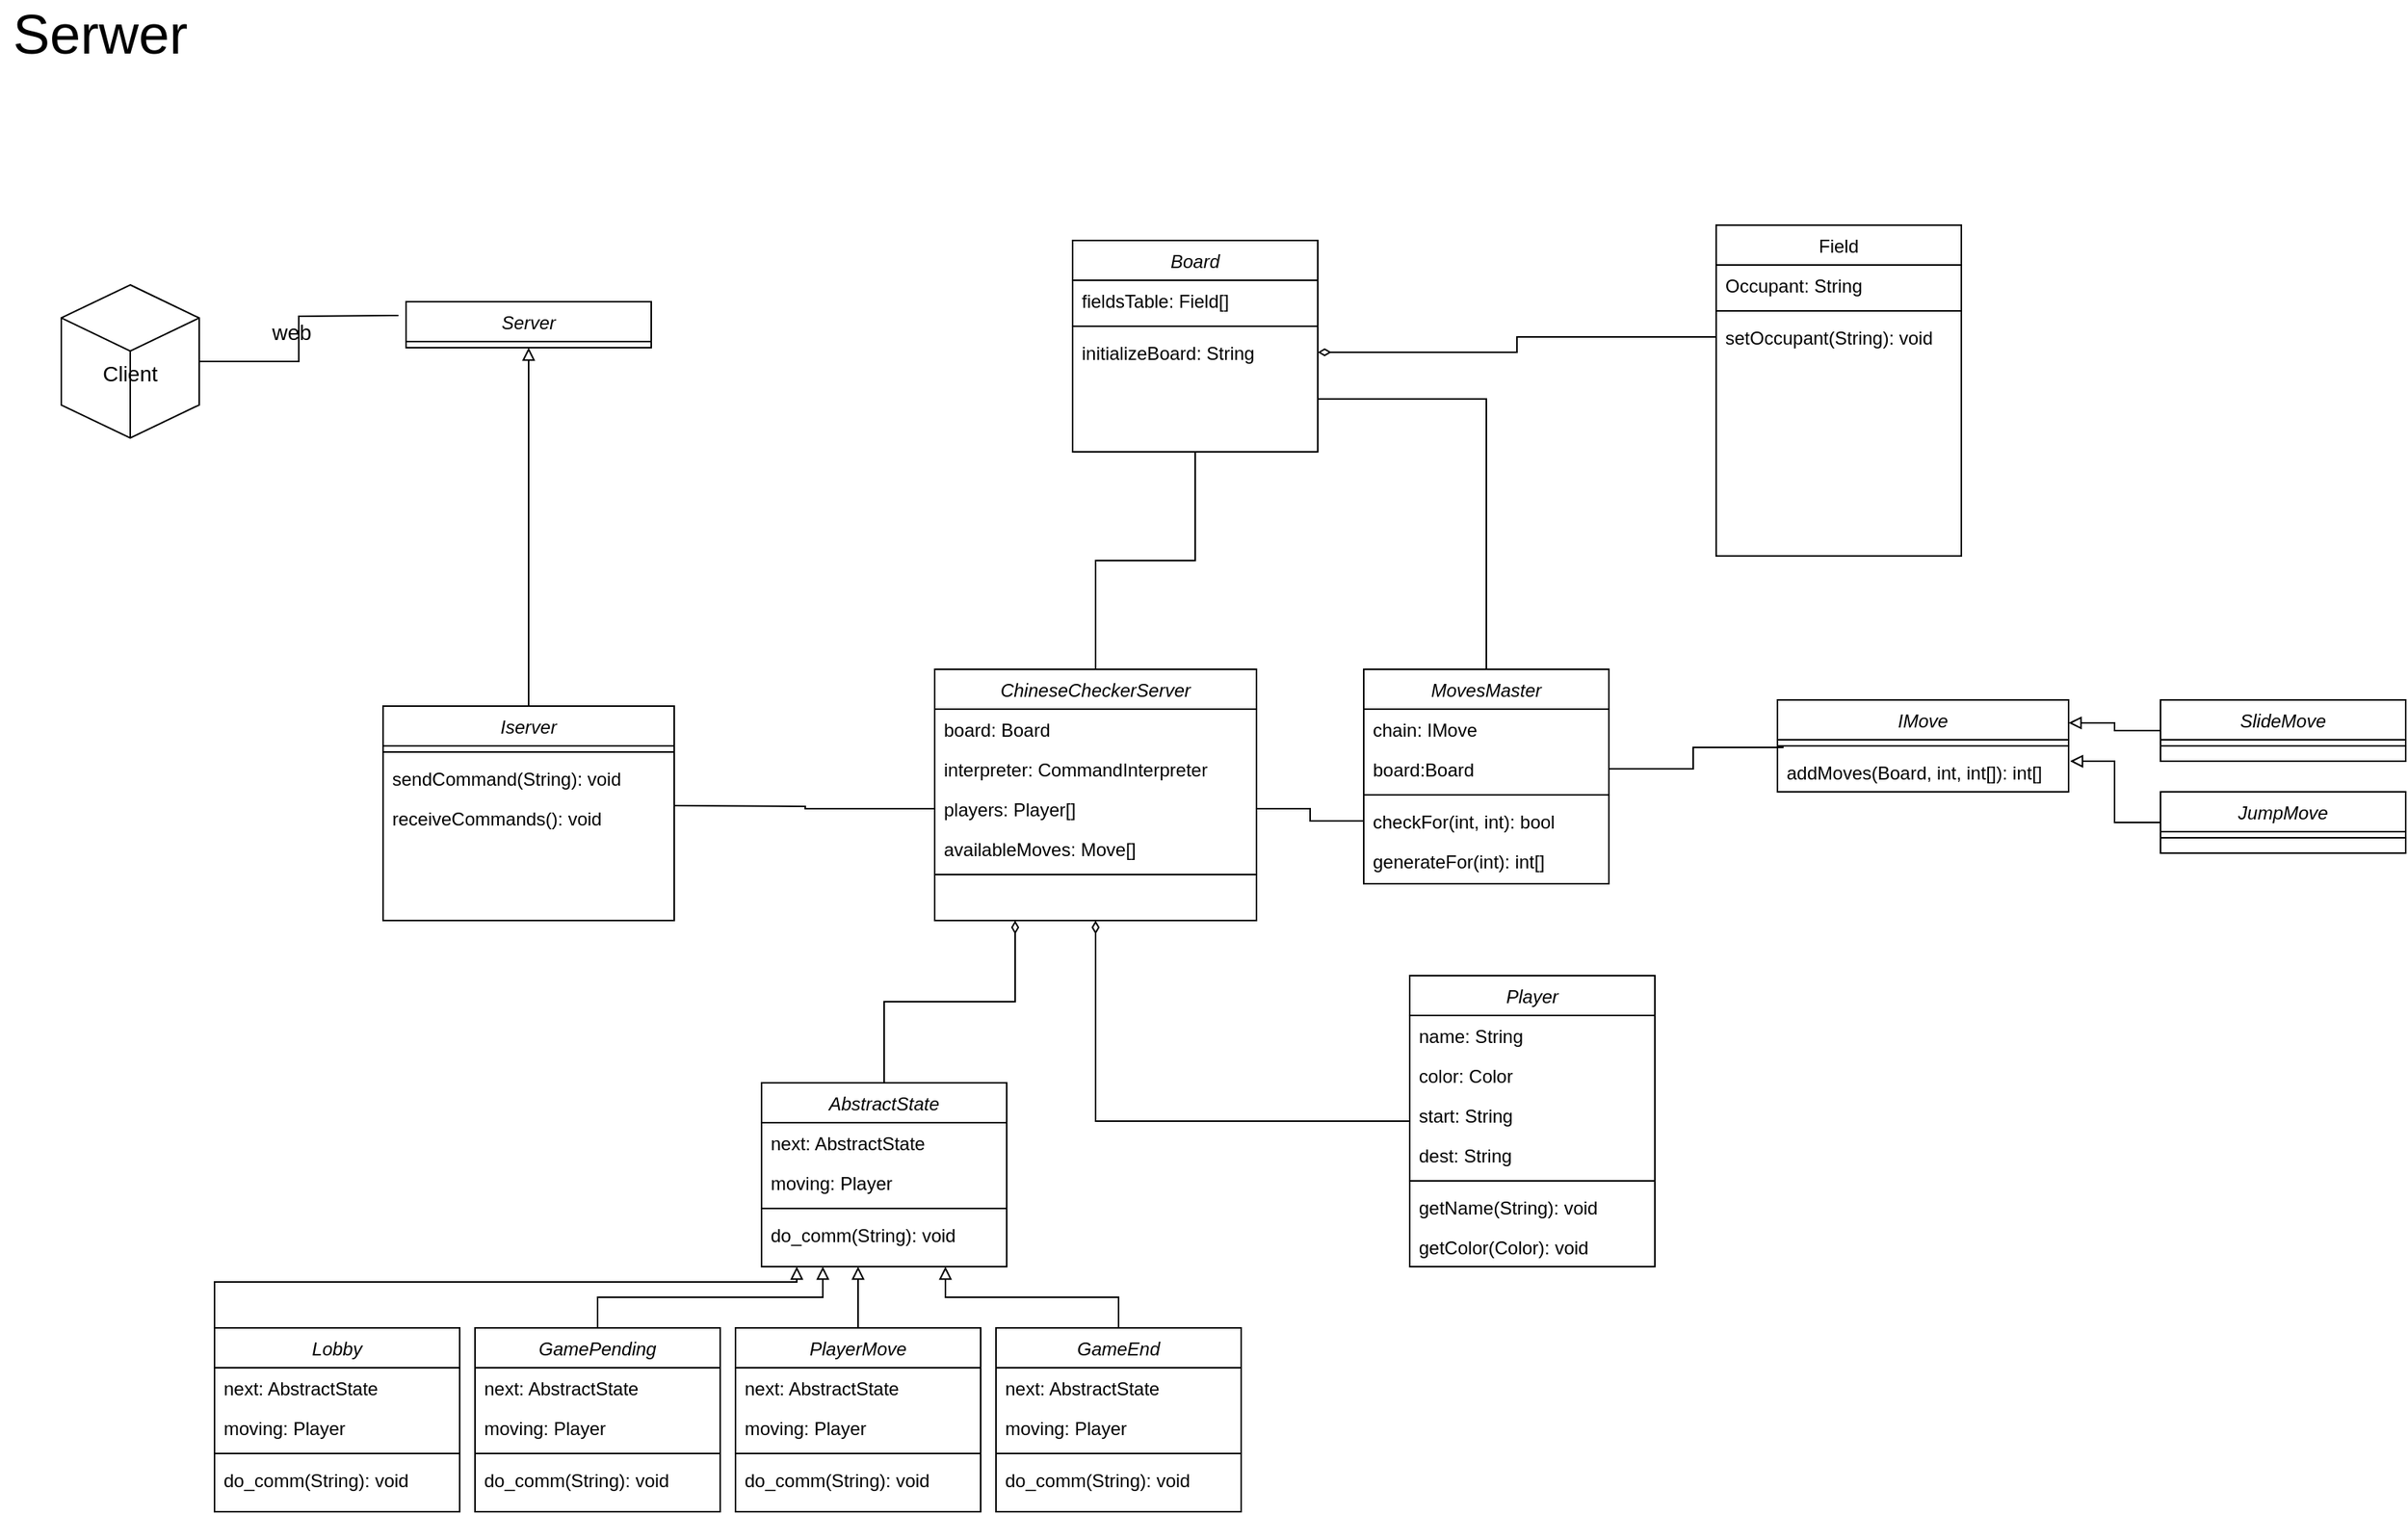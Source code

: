 <mxfile version="15.8.7" type="device"><diagram id="C5RBs43oDa-KdzZeNtuy" name="Page-1"><mxGraphModel dx="385" dy="714" grid="1" gridSize="10" guides="1" tooltips="1" connect="1" arrows="1" fold="1" page="1" pageScale="1" pageWidth="827" pageHeight="1169" math="0" shadow="0"><root><mxCell id="WIyWlLk6GJQsqaUBKTNV-0"/><mxCell id="WIyWlLk6GJQsqaUBKTNV-1" parent="WIyWlLk6GJQsqaUBKTNV-0"/><mxCell id="zkfFHV4jXpPFQw0GAbJ--0" value="Board" style="swimlane;fontStyle=2;align=center;verticalAlign=top;childLayout=stackLayout;horizontal=1;startSize=26;horizontalStack=0;resizeParent=1;resizeLast=0;collapsible=1;marginBottom=0;rounded=0;shadow=0;strokeWidth=1;" parent="WIyWlLk6GJQsqaUBKTNV-1" vertex="1"><mxGeometry x="710" y="160" width="160" height="138" as="geometry"><mxRectangle x="230" y="140" width="160" height="26" as="alternateBounds"/></mxGeometry></mxCell><mxCell id="zkfFHV4jXpPFQw0GAbJ--3" value="fieldsTable: Field[]" style="text;align=left;verticalAlign=top;spacingLeft=4;spacingRight=4;overflow=hidden;rotatable=0;points=[[0,0.5],[1,0.5]];portConstraint=eastwest;rounded=0;shadow=0;html=0;" parent="zkfFHV4jXpPFQw0GAbJ--0" vertex="1"><mxGeometry y="26" width="160" height="26" as="geometry"/></mxCell><mxCell id="zkfFHV4jXpPFQw0GAbJ--4" value="" style="line;html=1;strokeWidth=1;align=left;verticalAlign=middle;spacingTop=-1;spacingLeft=3;spacingRight=3;rotatable=0;labelPosition=right;points=[];portConstraint=eastwest;" parent="zkfFHV4jXpPFQw0GAbJ--0" vertex="1"><mxGeometry y="52" width="160" height="8" as="geometry"/></mxCell><mxCell id="zkfFHV4jXpPFQw0GAbJ--5" value="initializeBoard: String" style="text;align=left;verticalAlign=top;spacingLeft=4;spacingRight=4;overflow=hidden;rotatable=0;points=[[0,0.5],[1,0.5]];portConstraint=eastwest;" parent="zkfFHV4jXpPFQw0GAbJ--0" vertex="1"><mxGeometry y="60" width="160" height="26" as="geometry"/></mxCell><mxCell id="zkfFHV4jXpPFQw0GAbJ--17" value="Field" style="swimlane;fontStyle=0;align=center;verticalAlign=top;childLayout=stackLayout;horizontal=1;startSize=26;horizontalStack=0;resizeParent=1;resizeLast=0;collapsible=1;marginBottom=0;rounded=0;shadow=0;strokeWidth=1;" parent="WIyWlLk6GJQsqaUBKTNV-1" vertex="1"><mxGeometry x="1130" y="150" width="160" height="216" as="geometry"><mxRectangle x="550" y="140" width="160" height="26" as="alternateBounds"/></mxGeometry></mxCell><mxCell id="zkfFHV4jXpPFQw0GAbJ--18" value="Occupant: String" style="text;align=left;verticalAlign=top;spacingLeft=4;spacingRight=4;overflow=hidden;rotatable=0;points=[[0,0.5],[1,0.5]];portConstraint=eastwest;" parent="zkfFHV4jXpPFQw0GAbJ--17" vertex="1"><mxGeometry y="26" width="160" height="26" as="geometry"/></mxCell><mxCell id="zkfFHV4jXpPFQw0GAbJ--23" value="" style="line;html=1;strokeWidth=1;align=left;verticalAlign=middle;spacingTop=-1;spacingLeft=3;spacingRight=3;rotatable=0;labelPosition=right;points=[];portConstraint=eastwest;" parent="zkfFHV4jXpPFQw0GAbJ--17" vertex="1"><mxGeometry y="52" width="160" height="8" as="geometry"/></mxCell><mxCell id="1fBprcd-rrr-5zjSftDF-2" value="setOccupant(String): void" style="text;align=left;verticalAlign=top;spacingLeft=4;spacingRight=4;overflow=hidden;rotatable=0;points=[[0,0.5],[1,0.5]];portConstraint=eastwest;" vertex="1" parent="zkfFHV4jXpPFQw0GAbJ--17"><mxGeometry y="60" width="160" height="26" as="geometry"/></mxCell><mxCell id="1fBprcd-rrr-5zjSftDF-10" value="&lt;font style=&quot;font-size: 36px&quot;&gt;Serwer&lt;/font&gt;" style="text;html=1;align=center;verticalAlign=middle;resizable=0;points=[];autosize=1;strokeColor=none;fillColor=none;" vertex="1" parent="WIyWlLk6GJQsqaUBKTNV-1"><mxGeometry x="10" y="10" width="130" height="30" as="geometry"/></mxCell><mxCell id="1fBprcd-rrr-5zjSftDF-11" value="Server" style="swimlane;fontStyle=2;align=center;verticalAlign=top;childLayout=stackLayout;horizontal=1;startSize=26;horizontalStack=0;resizeParent=1;resizeLast=0;collapsible=1;marginBottom=0;rounded=0;shadow=0;strokeWidth=1;" vertex="1" parent="WIyWlLk6GJQsqaUBKTNV-1"><mxGeometry x="275" y="200" width="160" height="30" as="geometry"><mxRectangle x="230" y="140" width="160" height="26" as="alternateBounds"/></mxGeometry></mxCell><mxCell id="1fBprcd-rrr-5zjSftDF-31" value="&lt;font style=&quot;font-size: 14px&quot;&gt;Client&lt;/font&gt;" style="html=1;whiteSpace=wrap;shape=isoCube2;backgroundOutline=1;isoAngle=15;fontSize=36;" vertex="1" parent="WIyWlLk6GJQsqaUBKTNV-1"><mxGeometry x="50" y="189" width="90" height="100" as="geometry"/></mxCell><mxCell id="1fBprcd-rrr-5zjSftDF-41" style="edgeStyle=orthogonalEdgeStyle;rounded=0;orthogonalLoop=1;jettySize=auto;html=1;exitX=0;exitY=0.5;exitDx=0;exitDy=0;entryX=1;entryY=0.5;entryDx=0;entryDy=0;entryPerimeter=0;fontSize=14;endArrow=none;endFill=0;" edge="1" parent="WIyWlLk6GJQsqaUBKTNV-1" target="1fBprcd-rrr-5zjSftDF-31"><mxGeometry relative="1" as="geometry"><mxPoint x="270" y="209" as="sourcePoint"/></mxGeometry></mxCell><mxCell id="1fBprcd-rrr-5zjSftDF-42" value="web" style="text;html=1;resizable=0;autosize=1;align=center;verticalAlign=middle;points=[];fillColor=none;strokeColor=none;rounded=0;fontSize=14;" vertex="1" parent="WIyWlLk6GJQsqaUBKTNV-1"><mxGeometry x="180" y="210" width="40" height="20" as="geometry"/></mxCell><mxCell id="1fBprcd-rrr-5zjSftDF-75" style="edgeStyle=orthogonalEdgeStyle;rounded=0;orthogonalLoop=1;jettySize=auto;html=1;exitX=0.5;exitY=0;exitDx=0;exitDy=0;entryX=0.5;entryY=1;entryDx=0;entryDy=0;fontSize=14;endArrow=none;endFill=0;" edge="1" parent="WIyWlLk6GJQsqaUBKTNV-1" source="1fBprcd-rrr-5zjSftDF-57" target="zkfFHV4jXpPFQw0GAbJ--0"><mxGeometry relative="1" as="geometry"/></mxCell><mxCell id="1fBprcd-rrr-5zjSftDF-57" value="ChineseCheckerServer" style="swimlane;fontStyle=2;align=center;verticalAlign=top;childLayout=stackLayout;horizontal=1;startSize=26;horizontalStack=0;resizeParent=1;resizeLast=0;collapsible=1;marginBottom=0;rounded=0;shadow=0;strokeWidth=1;" vertex="1" parent="WIyWlLk6GJQsqaUBKTNV-1"><mxGeometry x="620" y="440" width="210" height="164" as="geometry"><mxRectangle x="230" y="140" width="160" height="26" as="alternateBounds"/></mxGeometry></mxCell><mxCell id="1fBprcd-rrr-5zjSftDF-58" value="board: Board" style="text;align=left;verticalAlign=top;spacingLeft=4;spacingRight=4;overflow=hidden;rotatable=0;points=[[0,0.5],[1,0.5]];portConstraint=eastwest;rounded=0;shadow=0;html=0;" vertex="1" parent="1fBprcd-rrr-5zjSftDF-57"><mxGeometry y="26" width="210" height="26" as="geometry"/></mxCell><mxCell id="1fBprcd-rrr-5zjSftDF-98" value="interpreter: CommandInterpreter" style="text;align=left;verticalAlign=top;spacingLeft=4;spacingRight=4;overflow=hidden;rotatable=0;points=[[0,0.5],[1,0.5]];portConstraint=eastwest;rounded=0;shadow=0;html=0;" vertex="1" parent="1fBprcd-rrr-5zjSftDF-57"><mxGeometry y="52" width="210" height="26" as="geometry"/></mxCell><mxCell id="1fBprcd-rrr-5zjSftDF-59" value="players: Player[]" style="text;align=left;verticalAlign=top;spacingLeft=4;spacingRight=4;overflow=hidden;rotatable=0;points=[[0,0.5],[1,0.5]];portConstraint=eastwest;rounded=0;shadow=0;html=0;" vertex="1" parent="1fBprcd-rrr-5zjSftDF-57"><mxGeometry y="78" width="210" height="26" as="geometry"/></mxCell><mxCell id="1fBprcd-rrr-5zjSftDF-79" value="availableMoves: Move[]" style="text;align=left;verticalAlign=top;spacingLeft=4;spacingRight=4;overflow=hidden;rotatable=0;points=[[0,0.5],[1,0.5]];portConstraint=eastwest;rounded=0;shadow=0;html=0;" vertex="1" parent="1fBprcd-rrr-5zjSftDF-57"><mxGeometry y="104" width="210" height="26" as="geometry"/></mxCell><mxCell id="1fBprcd-rrr-5zjSftDF-60" value="" style="line;html=1;strokeWidth=1;align=left;verticalAlign=middle;spacingTop=-1;spacingLeft=3;spacingRight=3;rotatable=0;labelPosition=right;points=[];portConstraint=eastwest;" vertex="1" parent="1fBprcd-rrr-5zjSftDF-57"><mxGeometry y="130" width="210" height="8" as="geometry"/></mxCell><mxCell id="1fBprcd-rrr-5zjSftDF-72" style="edgeStyle=orthogonalEdgeStyle;rounded=0;orthogonalLoop=1;jettySize=auto;html=1;exitX=0.5;exitY=0;exitDx=0;exitDy=0;entryX=0.5;entryY=1;entryDx=0;entryDy=0;fontSize=14;endArrow=block;endFill=0;" edge="1" parent="WIyWlLk6GJQsqaUBKTNV-1" source="1fBprcd-rrr-5zjSftDF-68" target="1fBprcd-rrr-5zjSftDF-11"><mxGeometry relative="1" as="geometry"/></mxCell><mxCell id="1fBprcd-rrr-5zjSftDF-68" value="Iserver" style="swimlane;fontStyle=2;align=center;verticalAlign=top;childLayout=stackLayout;horizontal=1;startSize=26;horizontalStack=0;resizeParent=1;resizeLast=0;collapsible=1;marginBottom=0;rounded=0;shadow=0;strokeWidth=1;" vertex="1" parent="WIyWlLk6GJQsqaUBKTNV-1"><mxGeometry x="260" y="464" width="190" height="140" as="geometry"><mxRectangle x="230" y="140" width="160" height="26" as="alternateBounds"/></mxGeometry></mxCell><mxCell id="1fBprcd-rrr-5zjSftDF-71" value="" style="line;html=1;strokeWidth=1;align=left;verticalAlign=middle;spacingTop=-1;spacingLeft=3;spacingRight=3;rotatable=0;labelPosition=right;points=[];portConstraint=eastwest;" vertex="1" parent="1fBprcd-rrr-5zjSftDF-68"><mxGeometry y="26" width="190" height="8" as="geometry"/></mxCell><mxCell id="1fBprcd-rrr-5zjSftDF-87" value="sendCommand(String): void" style="text;align=left;verticalAlign=top;spacingLeft=4;spacingRight=4;overflow=hidden;rotatable=0;points=[[0,0.5],[1,0.5]];portConstraint=eastwest;rounded=0;shadow=0;html=0;" vertex="1" parent="1fBprcd-rrr-5zjSftDF-68"><mxGeometry y="34" width="190" height="26" as="geometry"/></mxCell><mxCell id="1fBprcd-rrr-5zjSftDF-70" value="receiveCommands(): void" style="text;align=left;verticalAlign=top;spacingLeft=4;spacingRight=4;overflow=hidden;rotatable=0;points=[[0,0.5],[1,0.5]];portConstraint=eastwest;rounded=0;shadow=0;html=0;" vertex="1" parent="1fBprcd-rrr-5zjSftDF-68"><mxGeometry y="60" width="190" height="26" as="geometry"/></mxCell><mxCell id="1fBprcd-rrr-5zjSftDF-104" style="edgeStyle=orthogonalEdgeStyle;rounded=0;orthogonalLoop=1;jettySize=auto;html=1;exitX=0.5;exitY=0;exitDx=0;exitDy=0;entryX=1;entryY=0.75;entryDx=0;entryDy=0;fontSize=14;endArrow=none;endFill=0;" edge="1" parent="WIyWlLk6GJQsqaUBKTNV-1" source="1fBprcd-rrr-5zjSftDF-80" target="zkfFHV4jXpPFQw0GAbJ--0"><mxGeometry relative="1" as="geometry"/></mxCell><mxCell id="1fBprcd-rrr-5zjSftDF-80" value="MovesMaster" style="swimlane;fontStyle=2;align=center;verticalAlign=top;childLayout=stackLayout;horizontal=1;startSize=26;horizontalStack=0;resizeParent=1;resizeLast=0;collapsible=1;marginBottom=0;rounded=0;shadow=0;strokeWidth=1;" vertex="1" parent="WIyWlLk6GJQsqaUBKTNV-1"><mxGeometry x="900" y="440" width="160" height="140" as="geometry"><mxRectangle x="230" y="140" width="160" height="26" as="alternateBounds"/></mxGeometry></mxCell><mxCell id="1fBprcd-rrr-5zjSftDF-81" value="chain: IMove" style="text;align=left;verticalAlign=top;spacingLeft=4;spacingRight=4;overflow=hidden;rotatable=0;points=[[0,0.5],[1,0.5]];portConstraint=eastwest;rounded=0;shadow=0;html=0;" vertex="1" parent="1fBprcd-rrr-5zjSftDF-80"><mxGeometry y="26" width="160" height="26" as="geometry"/></mxCell><mxCell id="1fBprcd-rrr-5zjSftDF-102" value="board:Board" style="text;align=left;verticalAlign=top;spacingLeft=4;spacingRight=4;overflow=hidden;rotatable=0;points=[[0,0.5],[1,0.5]];portConstraint=eastwest;rounded=0;shadow=0;html=0;" vertex="1" parent="1fBprcd-rrr-5zjSftDF-80"><mxGeometry y="52" width="160" height="26" as="geometry"/></mxCell><mxCell id="1fBprcd-rrr-5zjSftDF-82" value="" style="line;html=1;strokeWidth=1;align=left;verticalAlign=middle;spacingTop=-1;spacingLeft=3;spacingRight=3;rotatable=0;labelPosition=right;points=[];portConstraint=eastwest;" vertex="1" parent="1fBprcd-rrr-5zjSftDF-80"><mxGeometry y="78" width="160" height="8" as="geometry"/></mxCell><mxCell id="1fBprcd-rrr-5zjSftDF-83" value="checkFor(int, int): bool" style="text;align=left;verticalAlign=top;spacingLeft=4;spacingRight=4;overflow=hidden;rotatable=0;points=[[0,0.5],[1,0.5]];portConstraint=eastwest;" vertex="1" parent="1fBprcd-rrr-5zjSftDF-80"><mxGeometry y="86" width="160" height="26" as="geometry"/></mxCell><mxCell id="1fBprcd-rrr-5zjSftDF-100" value="generateFor(int): int[]" style="text;align=left;verticalAlign=top;spacingLeft=4;spacingRight=4;overflow=hidden;rotatable=0;points=[[0,0.5],[1,0.5]];portConstraint=eastwest;" vertex="1" parent="1fBprcd-rrr-5zjSftDF-80"><mxGeometry y="112" width="160" height="26" as="geometry"/></mxCell><mxCell id="1fBprcd-rrr-5zjSftDF-84" style="edgeStyle=orthogonalEdgeStyle;rounded=0;orthogonalLoop=1;jettySize=auto;html=1;exitX=1;exitY=0.5;exitDx=0;exitDy=0;entryX=0;entryY=0.5;entryDx=0;entryDy=0;fontSize=14;endArrow=none;endFill=0;" edge="1" parent="WIyWlLk6GJQsqaUBKTNV-1" source="1fBprcd-rrr-5zjSftDF-59" target="1fBprcd-rrr-5zjSftDF-83"><mxGeometry relative="1" as="geometry"/></mxCell><mxCell id="1fBprcd-rrr-5zjSftDF-103" style="edgeStyle=orthogonalEdgeStyle;rounded=0;orthogonalLoop=1;jettySize=auto;html=1;exitX=0;exitY=0.5;exitDx=0;exitDy=0;entryX=1;entryY=0.5;entryDx=0;entryDy=0;fontSize=14;endArrow=diamondThin;endFill=0;" edge="1" parent="WIyWlLk6GJQsqaUBKTNV-1" source="1fBprcd-rrr-5zjSftDF-2" target="zkfFHV4jXpPFQw0GAbJ--5"><mxGeometry relative="1" as="geometry"/></mxCell><mxCell id="1fBprcd-rrr-5zjSftDF-105" value="IMove" style="swimlane;fontStyle=2;align=center;verticalAlign=top;childLayout=stackLayout;horizontal=1;startSize=26;horizontalStack=0;resizeParent=1;resizeLast=0;collapsible=1;marginBottom=0;rounded=0;shadow=0;strokeWidth=1;" vertex="1" parent="WIyWlLk6GJQsqaUBKTNV-1"><mxGeometry x="1170" y="460" width="190" height="60" as="geometry"><mxRectangle x="230" y="140" width="160" height="26" as="alternateBounds"/></mxGeometry></mxCell><mxCell id="1fBprcd-rrr-5zjSftDF-108" value="" style="line;html=1;strokeWidth=1;align=left;verticalAlign=middle;spacingTop=-1;spacingLeft=3;spacingRight=3;rotatable=0;labelPosition=right;points=[];portConstraint=eastwest;" vertex="1" parent="1fBprcd-rrr-5zjSftDF-105"><mxGeometry y="26" width="190" height="8" as="geometry"/></mxCell><mxCell id="1fBprcd-rrr-5zjSftDF-114" value="addMoves(Board, int, int[]): int[]" style="text;align=left;verticalAlign=top;spacingLeft=4;spacingRight=4;overflow=hidden;rotatable=0;points=[[0,0.5],[1,0.5]];portConstraint=eastwest;rounded=0;shadow=0;html=0;" vertex="1" parent="1fBprcd-rrr-5zjSftDF-105"><mxGeometry y="34" width="190" height="26" as="geometry"/></mxCell><mxCell id="1fBprcd-rrr-5zjSftDF-115" style="edgeStyle=orthogonalEdgeStyle;rounded=0;orthogonalLoop=1;jettySize=auto;html=1;exitX=1;exitY=0.5;exitDx=0;exitDy=0;entryX=0.021;entryY=-0.115;entryDx=0;entryDy=0;entryPerimeter=0;fontSize=14;endArrow=none;endFill=0;" edge="1" parent="WIyWlLk6GJQsqaUBKTNV-1" source="1fBprcd-rrr-5zjSftDF-102" target="1fBprcd-rrr-5zjSftDF-114"><mxGeometry relative="1" as="geometry"/></mxCell><mxCell id="1fBprcd-rrr-5zjSftDF-129" style="edgeStyle=orthogonalEdgeStyle;rounded=0;orthogonalLoop=1;jettySize=auto;html=1;exitX=0;exitY=0.5;exitDx=0;exitDy=0;entryX=1;entryY=0.25;entryDx=0;entryDy=0;fontSize=14;endArrow=block;endFill=0;" edge="1" parent="WIyWlLk6GJQsqaUBKTNV-1" source="1fBprcd-rrr-5zjSftDF-119" target="1fBprcd-rrr-5zjSftDF-105"><mxGeometry relative="1" as="geometry"/></mxCell><mxCell id="1fBprcd-rrr-5zjSftDF-119" value="SlideMove" style="swimlane;fontStyle=2;align=center;verticalAlign=top;childLayout=stackLayout;horizontal=1;startSize=26;horizontalStack=0;resizeParent=1;resizeLast=0;collapsible=1;marginBottom=0;rounded=0;shadow=0;strokeWidth=1;" vertex="1" parent="WIyWlLk6GJQsqaUBKTNV-1"><mxGeometry x="1420" y="460" width="160" height="40" as="geometry"><mxRectangle x="230" y="140" width="160" height="26" as="alternateBounds"/></mxGeometry></mxCell><mxCell id="1fBprcd-rrr-5zjSftDF-122" value="" style="line;html=1;strokeWidth=1;align=left;verticalAlign=middle;spacingTop=-1;spacingLeft=3;spacingRight=3;rotatable=0;labelPosition=right;points=[];portConstraint=eastwest;" vertex="1" parent="1fBprcd-rrr-5zjSftDF-119"><mxGeometry y="26" width="160" height="8" as="geometry"/></mxCell><mxCell id="1fBprcd-rrr-5zjSftDF-128" style="edgeStyle=orthogonalEdgeStyle;rounded=0;orthogonalLoop=1;jettySize=auto;html=1;exitX=0;exitY=0.5;exitDx=0;exitDy=0;entryX=1.005;entryY=0.231;entryDx=0;entryDy=0;entryPerimeter=0;fontSize=14;endArrow=block;endFill=0;" edge="1" parent="WIyWlLk6GJQsqaUBKTNV-1" source="1fBprcd-rrr-5zjSftDF-126" target="1fBprcd-rrr-5zjSftDF-114"><mxGeometry relative="1" as="geometry"/></mxCell><mxCell id="1fBprcd-rrr-5zjSftDF-126" value="JumpMove" style="swimlane;fontStyle=2;align=center;verticalAlign=top;childLayout=stackLayout;horizontal=1;startSize=26;horizontalStack=0;resizeParent=1;resizeLast=0;collapsible=1;marginBottom=0;rounded=0;shadow=0;strokeWidth=1;" vertex="1" parent="WIyWlLk6GJQsqaUBKTNV-1"><mxGeometry x="1420" y="520" width="160" height="40" as="geometry"><mxRectangle x="230" y="140" width="160" height="26" as="alternateBounds"/></mxGeometry></mxCell><mxCell id="1fBprcd-rrr-5zjSftDF-127" value="" style="line;html=1;strokeWidth=1;align=left;verticalAlign=middle;spacingTop=-1;spacingLeft=3;spacingRight=3;rotatable=0;labelPosition=right;points=[];portConstraint=eastwest;" vertex="1" parent="1fBprcd-rrr-5zjSftDF-126"><mxGeometry y="26" width="160" height="8" as="geometry"/></mxCell><mxCell id="1fBprcd-rrr-5zjSftDF-164" style="edgeStyle=orthogonalEdgeStyle;rounded=0;orthogonalLoop=1;jettySize=auto;html=1;exitX=0.5;exitY=0;exitDx=0;exitDy=0;fontSize=14;endArrow=diamondThin;endFill=0;entryX=0.25;entryY=1;entryDx=0;entryDy=0;" edge="1" parent="WIyWlLk6GJQsqaUBKTNV-1" source="1fBprcd-rrr-5zjSftDF-132" target="1fBprcd-rrr-5zjSftDF-57"><mxGeometry relative="1" as="geometry"><mxPoint x="660" y="600" as="targetPoint"/></mxGeometry></mxCell><mxCell id="1fBprcd-rrr-5zjSftDF-132" value="AbstractState" style="swimlane;fontStyle=2;align=center;verticalAlign=top;childLayout=stackLayout;horizontal=1;startSize=26;horizontalStack=0;resizeParent=1;resizeLast=0;collapsible=1;marginBottom=0;rounded=0;shadow=0;strokeWidth=1;" vertex="1" parent="WIyWlLk6GJQsqaUBKTNV-1"><mxGeometry x="507" y="710" width="160" height="120" as="geometry"><mxRectangle x="230" y="140" width="160" height="26" as="alternateBounds"/></mxGeometry></mxCell><mxCell id="1fBprcd-rrr-5zjSftDF-133" value="next: AbstractState" style="text;align=left;verticalAlign=top;spacingLeft=4;spacingRight=4;overflow=hidden;rotatable=0;points=[[0,0.5],[1,0.5]];portConstraint=eastwest;rounded=0;shadow=0;html=0;" vertex="1" parent="1fBprcd-rrr-5zjSftDF-132"><mxGeometry y="26" width="160" height="26" as="geometry"/></mxCell><mxCell id="1fBprcd-rrr-5zjSftDF-134" value="moving: Player" style="text;align=left;verticalAlign=top;spacingLeft=4;spacingRight=4;overflow=hidden;rotatable=0;points=[[0,0.5],[1,0.5]];portConstraint=eastwest;rounded=0;shadow=0;html=0;" vertex="1" parent="1fBprcd-rrr-5zjSftDF-132"><mxGeometry y="52" width="160" height="26" as="geometry"/></mxCell><mxCell id="1fBprcd-rrr-5zjSftDF-135" value="" style="line;html=1;strokeWidth=1;align=left;verticalAlign=middle;spacingTop=-1;spacingLeft=3;spacingRight=3;rotatable=0;labelPosition=right;points=[];portConstraint=eastwest;" vertex="1" parent="1fBprcd-rrr-5zjSftDF-132"><mxGeometry y="78" width="160" height="8" as="geometry"/></mxCell><mxCell id="1fBprcd-rrr-5zjSftDF-136" value="do_comm(String): void" style="text;align=left;verticalAlign=top;spacingLeft=4;spacingRight=4;overflow=hidden;rotatable=0;points=[[0,0.5],[1,0.5]];portConstraint=eastwest;" vertex="1" parent="1fBprcd-rrr-5zjSftDF-132"><mxGeometry y="86" width="160" height="26" as="geometry"/></mxCell><mxCell id="1fBprcd-rrr-5zjSftDF-160" style="edgeStyle=orthogonalEdgeStyle;rounded=0;orthogonalLoop=1;jettySize=auto;html=1;exitX=0.5;exitY=0;exitDx=0;exitDy=0;entryX=0.25;entryY=1;entryDx=0;entryDy=0;fontSize=14;endArrow=block;endFill=0;" edge="1" parent="WIyWlLk6GJQsqaUBKTNV-1" source="1fBprcd-rrr-5zjSftDF-138" target="1fBprcd-rrr-5zjSftDF-132"><mxGeometry relative="1" as="geometry"/></mxCell><mxCell id="1fBprcd-rrr-5zjSftDF-138" value="GamePending" style="swimlane;fontStyle=2;align=center;verticalAlign=top;childLayout=stackLayout;horizontal=1;startSize=26;horizontalStack=0;resizeParent=1;resizeLast=0;collapsible=1;marginBottom=0;rounded=0;shadow=0;strokeWidth=1;" vertex="1" parent="WIyWlLk6GJQsqaUBKTNV-1"><mxGeometry x="320" y="870" width="160" height="120" as="geometry"><mxRectangle x="230" y="140" width="160" height="26" as="alternateBounds"/></mxGeometry></mxCell><mxCell id="1fBprcd-rrr-5zjSftDF-139" value="next: AbstractState" style="text;align=left;verticalAlign=top;spacingLeft=4;spacingRight=4;overflow=hidden;rotatable=0;points=[[0,0.5],[1,0.5]];portConstraint=eastwest;rounded=0;shadow=0;html=0;" vertex="1" parent="1fBprcd-rrr-5zjSftDF-138"><mxGeometry y="26" width="160" height="26" as="geometry"/></mxCell><mxCell id="1fBprcd-rrr-5zjSftDF-140" value="moving: Player" style="text;align=left;verticalAlign=top;spacingLeft=4;spacingRight=4;overflow=hidden;rotatable=0;points=[[0,0.5],[1,0.5]];portConstraint=eastwest;rounded=0;shadow=0;html=0;" vertex="1" parent="1fBprcd-rrr-5zjSftDF-138"><mxGeometry y="52" width="160" height="26" as="geometry"/></mxCell><mxCell id="1fBprcd-rrr-5zjSftDF-141" value="" style="line;html=1;strokeWidth=1;align=left;verticalAlign=middle;spacingTop=-1;spacingLeft=3;spacingRight=3;rotatable=0;labelPosition=right;points=[];portConstraint=eastwest;" vertex="1" parent="1fBprcd-rrr-5zjSftDF-138"><mxGeometry y="78" width="160" height="8" as="geometry"/></mxCell><mxCell id="1fBprcd-rrr-5zjSftDF-142" value="do_comm(String): void" style="text;align=left;verticalAlign=top;spacingLeft=4;spacingRight=4;overflow=hidden;rotatable=0;points=[[0,0.5],[1,0.5]];portConstraint=eastwest;" vertex="1" parent="1fBprcd-rrr-5zjSftDF-138"><mxGeometry y="86" width="160" height="26" as="geometry"/></mxCell><mxCell id="1fBprcd-rrr-5zjSftDF-161" style="edgeStyle=orthogonalEdgeStyle;rounded=0;orthogonalLoop=1;jettySize=auto;html=1;exitX=0.5;exitY=0;exitDx=0;exitDy=0;fontSize=14;endArrow=block;endFill=0;" edge="1" parent="WIyWlLk6GJQsqaUBKTNV-1" source="1fBprcd-rrr-5zjSftDF-144"><mxGeometry relative="1" as="geometry"><mxPoint x="570" y="830" as="targetPoint"/></mxGeometry></mxCell><mxCell id="1fBprcd-rrr-5zjSftDF-144" value="PlayerMove" style="swimlane;fontStyle=2;align=center;verticalAlign=top;childLayout=stackLayout;horizontal=1;startSize=26;horizontalStack=0;resizeParent=1;resizeLast=0;collapsible=1;marginBottom=0;rounded=0;shadow=0;strokeWidth=1;" vertex="1" parent="WIyWlLk6GJQsqaUBKTNV-1"><mxGeometry x="490" y="870" width="160" height="120" as="geometry"><mxRectangle x="230" y="140" width="160" height="26" as="alternateBounds"/></mxGeometry></mxCell><mxCell id="1fBprcd-rrr-5zjSftDF-145" value="next: AbstractState" style="text;align=left;verticalAlign=top;spacingLeft=4;spacingRight=4;overflow=hidden;rotatable=0;points=[[0,0.5],[1,0.5]];portConstraint=eastwest;rounded=0;shadow=0;html=0;" vertex="1" parent="1fBprcd-rrr-5zjSftDF-144"><mxGeometry y="26" width="160" height="26" as="geometry"/></mxCell><mxCell id="1fBprcd-rrr-5zjSftDF-146" value="moving: Player" style="text;align=left;verticalAlign=top;spacingLeft=4;spacingRight=4;overflow=hidden;rotatable=0;points=[[0,0.5],[1,0.5]];portConstraint=eastwest;rounded=0;shadow=0;html=0;" vertex="1" parent="1fBprcd-rrr-5zjSftDF-144"><mxGeometry y="52" width="160" height="26" as="geometry"/></mxCell><mxCell id="1fBprcd-rrr-5zjSftDF-147" value="" style="line;html=1;strokeWidth=1;align=left;verticalAlign=middle;spacingTop=-1;spacingLeft=3;spacingRight=3;rotatable=0;labelPosition=right;points=[];portConstraint=eastwest;" vertex="1" parent="1fBprcd-rrr-5zjSftDF-144"><mxGeometry y="78" width="160" height="8" as="geometry"/></mxCell><mxCell id="1fBprcd-rrr-5zjSftDF-148" value="do_comm(String): void" style="text;align=left;verticalAlign=top;spacingLeft=4;spacingRight=4;overflow=hidden;rotatable=0;points=[[0,0.5],[1,0.5]];portConstraint=eastwest;" vertex="1" parent="1fBprcd-rrr-5zjSftDF-144"><mxGeometry y="86" width="160" height="26" as="geometry"/></mxCell><mxCell id="1fBprcd-rrr-5zjSftDF-163" style="edgeStyle=orthogonalEdgeStyle;rounded=0;orthogonalLoop=1;jettySize=auto;html=1;exitX=0.5;exitY=0;exitDx=0;exitDy=0;entryX=0.75;entryY=1;entryDx=0;entryDy=0;fontSize=14;endArrow=block;endFill=0;" edge="1" parent="WIyWlLk6GJQsqaUBKTNV-1" source="1fBprcd-rrr-5zjSftDF-149" target="1fBprcd-rrr-5zjSftDF-132"><mxGeometry relative="1" as="geometry"/></mxCell><mxCell id="1fBprcd-rrr-5zjSftDF-149" value="GameEnd" style="swimlane;fontStyle=2;align=center;verticalAlign=top;childLayout=stackLayout;horizontal=1;startSize=26;horizontalStack=0;resizeParent=1;resizeLast=0;collapsible=1;marginBottom=0;rounded=0;shadow=0;strokeWidth=1;" vertex="1" parent="WIyWlLk6GJQsqaUBKTNV-1"><mxGeometry x="660" y="870" width="160" height="120" as="geometry"><mxRectangle x="230" y="140" width="160" height="26" as="alternateBounds"/></mxGeometry></mxCell><mxCell id="1fBprcd-rrr-5zjSftDF-150" value="next: AbstractState" style="text;align=left;verticalAlign=top;spacingLeft=4;spacingRight=4;overflow=hidden;rotatable=0;points=[[0,0.5],[1,0.5]];portConstraint=eastwest;rounded=0;shadow=0;html=0;" vertex="1" parent="1fBprcd-rrr-5zjSftDF-149"><mxGeometry y="26" width="160" height="26" as="geometry"/></mxCell><mxCell id="1fBprcd-rrr-5zjSftDF-151" value="moving: Player" style="text;align=left;verticalAlign=top;spacingLeft=4;spacingRight=4;overflow=hidden;rotatable=0;points=[[0,0.5],[1,0.5]];portConstraint=eastwest;rounded=0;shadow=0;html=0;" vertex="1" parent="1fBprcd-rrr-5zjSftDF-149"><mxGeometry y="52" width="160" height="26" as="geometry"/></mxCell><mxCell id="1fBprcd-rrr-5zjSftDF-152" value="" style="line;html=1;strokeWidth=1;align=left;verticalAlign=middle;spacingTop=-1;spacingLeft=3;spacingRight=3;rotatable=0;labelPosition=right;points=[];portConstraint=eastwest;" vertex="1" parent="1fBprcd-rrr-5zjSftDF-149"><mxGeometry y="78" width="160" height="8" as="geometry"/></mxCell><mxCell id="1fBprcd-rrr-5zjSftDF-153" value="do_comm(String): void" style="text;align=left;verticalAlign=top;spacingLeft=4;spacingRight=4;overflow=hidden;rotatable=0;points=[[0,0.5],[1,0.5]];portConstraint=eastwest;" vertex="1" parent="1fBprcd-rrr-5zjSftDF-149"><mxGeometry y="86" width="160" height="26" as="geometry"/></mxCell><mxCell id="1fBprcd-rrr-5zjSftDF-159" style="edgeStyle=orthogonalEdgeStyle;rounded=0;orthogonalLoop=1;jettySize=auto;html=1;exitX=0.5;exitY=0;exitDx=0;exitDy=0;fontSize=14;endArrow=block;endFill=0;" edge="1" parent="WIyWlLk6GJQsqaUBKTNV-1" source="1fBprcd-rrr-5zjSftDF-154"><mxGeometry relative="1" as="geometry"><mxPoint x="530" y="830" as="targetPoint"/><Array as="points"><mxPoint x="150" y="840"/><mxPoint x="530" y="840"/></Array></mxGeometry></mxCell><mxCell id="1fBprcd-rrr-5zjSftDF-154" value="Lobby" style="swimlane;fontStyle=2;align=center;verticalAlign=top;childLayout=stackLayout;horizontal=1;startSize=26;horizontalStack=0;resizeParent=1;resizeLast=0;collapsible=1;marginBottom=0;rounded=0;shadow=0;strokeWidth=1;" vertex="1" parent="WIyWlLk6GJQsqaUBKTNV-1"><mxGeometry x="150" y="870" width="160" height="120" as="geometry"><mxRectangle x="230" y="140" width="160" height="26" as="alternateBounds"/></mxGeometry></mxCell><mxCell id="1fBprcd-rrr-5zjSftDF-155" value="next: AbstractState" style="text;align=left;verticalAlign=top;spacingLeft=4;spacingRight=4;overflow=hidden;rotatable=0;points=[[0,0.5],[1,0.5]];portConstraint=eastwest;rounded=0;shadow=0;html=0;" vertex="1" parent="1fBprcd-rrr-5zjSftDF-154"><mxGeometry y="26" width="160" height="26" as="geometry"/></mxCell><mxCell id="1fBprcd-rrr-5zjSftDF-156" value="moving: Player" style="text;align=left;verticalAlign=top;spacingLeft=4;spacingRight=4;overflow=hidden;rotatable=0;points=[[0,0.5],[1,0.5]];portConstraint=eastwest;rounded=0;shadow=0;html=0;" vertex="1" parent="1fBprcd-rrr-5zjSftDF-154"><mxGeometry y="52" width="160" height="26" as="geometry"/></mxCell><mxCell id="1fBprcd-rrr-5zjSftDF-157" value="" style="line;html=1;strokeWidth=1;align=left;verticalAlign=middle;spacingTop=-1;spacingLeft=3;spacingRight=3;rotatable=0;labelPosition=right;points=[];portConstraint=eastwest;" vertex="1" parent="1fBprcd-rrr-5zjSftDF-154"><mxGeometry y="78" width="160" height="8" as="geometry"/></mxCell><mxCell id="1fBprcd-rrr-5zjSftDF-158" value="do_comm(String): void" style="text;align=left;verticalAlign=top;spacingLeft=4;spacingRight=4;overflow=hidden;rotatable=0;points=[[0,0.5],[1,0.5]];portConstraint=eastwest;" vertex="1" parent="1fBprcd-rrr-5zjSftDF-154"><mxGeometry y="86" width="160" height="26" as="geometry"/></mxCell><mxCell id="1fBprcd-rrr-5zjSftDF-174" style="edgeStyle=orthogonalEdgeStyle;rounded=0;orthogonalLoop=1;jettySize=auto;html=1;entryX=0.5;entryY=1;entryDx=0;entryDy=0;fontSize=14;endArrow=diamondThin;endFill=0;" edge="1" parent="WIyWlLk6GJQsqaUBKTNV-1" source="1fBprcd-rrr-5zjSftDF-165" target="1fBprcd-rrr-5zjSftDF-57"><mxGeometry relative="1" as="geometry"/></mxCell><mxCell id="1fBprcd-rrr-5zjSftDF-165" value="Player" style="swimlane;fontStyle=2;align=center;verticalAlign=top;childLayout=stackLayout;horizontal=1;startSize=26;horizontalStack=0;resizeParent=1;resizeLast=0;collapsible=1;marginBottom=0;rounded=0;shadow=0;strokeWidth=1;" vertex="1" parent="WIyWlLk6GJQsqaUBKTNV-1"><mxGeometry x="930" y="640" width="160" height="190" as="geometry"><mxRectangle x="230" y="140" width="160" height="26" as="alternateBounds"/></mxGeometry></mxCell><mxCell id="1fBprcd-rrr-5zjSftDF-166" value="name: String" style="text;align=left;verticalAlign=top;spacingLeft=4;spacingRight=4;overflow=hidden;rotatable=0;points=[[0,0.5],[1,0.5]];portConstraint=eastwest;rounded=0;shadow=0;html=0;" vertex="1" parent="1fBprcd-rrr-5zjSftDF-165"><mxGeometry y="26" width="160" height="26" as="geometry"/></mxCell><mxCell id="1fBprcd-rrr-5zjSftDF-167" value="color: Color" style="text;align=left;verticalAlign=top;spacingLeft=4;spacingRight=4;overflow=hidden;rotatable=0;points=[[0,0.5],[1,0.5]];portConstraint=eastwest;rounded=0;shadow=0;html=0;" vertex="1" parent="1fBprcd-rrr-5zjSftDF-165"><mxGeometry y="52" width="160" height="26" as="geometry"/></mxCell><mxCell id="1fBprcd-rrr-5zjSftDF-172" value="start: String" style="text;align=left;verticalAlign=top;spacingLeft=4;spacingRight=4;overflow=hidden;rotatable=0;points=[[0,0.5],[1,0.5]];portConstraint=eastwest;rounded=0;shadow=0;html=0;" vertex="1" parent="1fBprcd-rrr-5zjSftDF-165"><mxGeometry y="78" width="160" height="26" as="geometry"/></mxCell><mxCell id="1fBprcd-rrr-5zjSftDF-173" value="dest: String" style="text;align=left;verticalAlign=top;spacingLeft=4;spacingRight=4;overflow=hidden;rotatable=0;points=[[0,0.5],[1,0.5]];portConstraint=eastwest;rounded=0;shadow=0;html=0;" vertex="1" parent="1fBprcd-rrr-5zjSftDF-165"><mxGeometry y="104" width="160" height="26" as="geometry"/></mxCell><mxCell id="1fBprcd-rrr-5zjSftDF-168" value="" style="line;html=1;strokeWidth=1;align=left;verticalAlign=middle;spacingTop=-1;spacingLeft=3;spacingRight=3;rotatable=0;labelPosition=right;points=[];portConstraint=eastwest;" vertex="1" parent="1fBprcd-rrr-5zjSftDF-165"><mxGeometry y="130" width="160" height="8" as="geometry"/></mxCell><mxCell id="1fBprcd-rrr-5zjSftDF-169" value="getName(String): void" style="text;align=left;verticalAlign=top;spacingLeft=4;spacingRight=4;overflow=hidden;rotatable=0;points=[[0,0.5],[1,0.5]];portConstraint=eastwest;" vertex="1" parent="1fBprcd-rrr-5zjSftDF-165"><mxGeometry y="138" width="160" height="26" as="geometry"/></mxCell><mxCell id="1fBprcd-rrr-5zjSftDF-171" value="getColor(Color): void" style="text;align=left;verticalAlign=top;spacingLeft=4;spacingRight=4;overflow=hidden;rotatable=0;points=[[0,0.5],[1,0.5]];portConstraint=eastwest;" vertex="1" parent="1fBprcd-rrr-5zjSftDF-165"><mxGeometry y="164" width="160" height="26" as="geometry"/></mxCell><mxCell id="1fBprcd-rrr-5zjSftDF-175" style="edgeStyle=orthogonalEdgeStyle;rounded=0;orthogonalLoop=1;jettySize=auto;html=1;exitX=0;exitY=0.5;exitDx=0;exitDy=0;entryX=1;entryY=0.5;entryDx=0;entryDy=0;fontSize=14;endArrow=none;endFill=0;" edge="1" parent="WIyWlLk6GJQsqaUBKTNV-1" source="1fBprcd-rrr-5zjSftDF-59"><mxGeometry relative="1" as="geometry"><mxPoint x="450" y="529" as="targetPoint"/></mxGeometry></mxCell></root></mxGraphModel></diagram></mxfile>